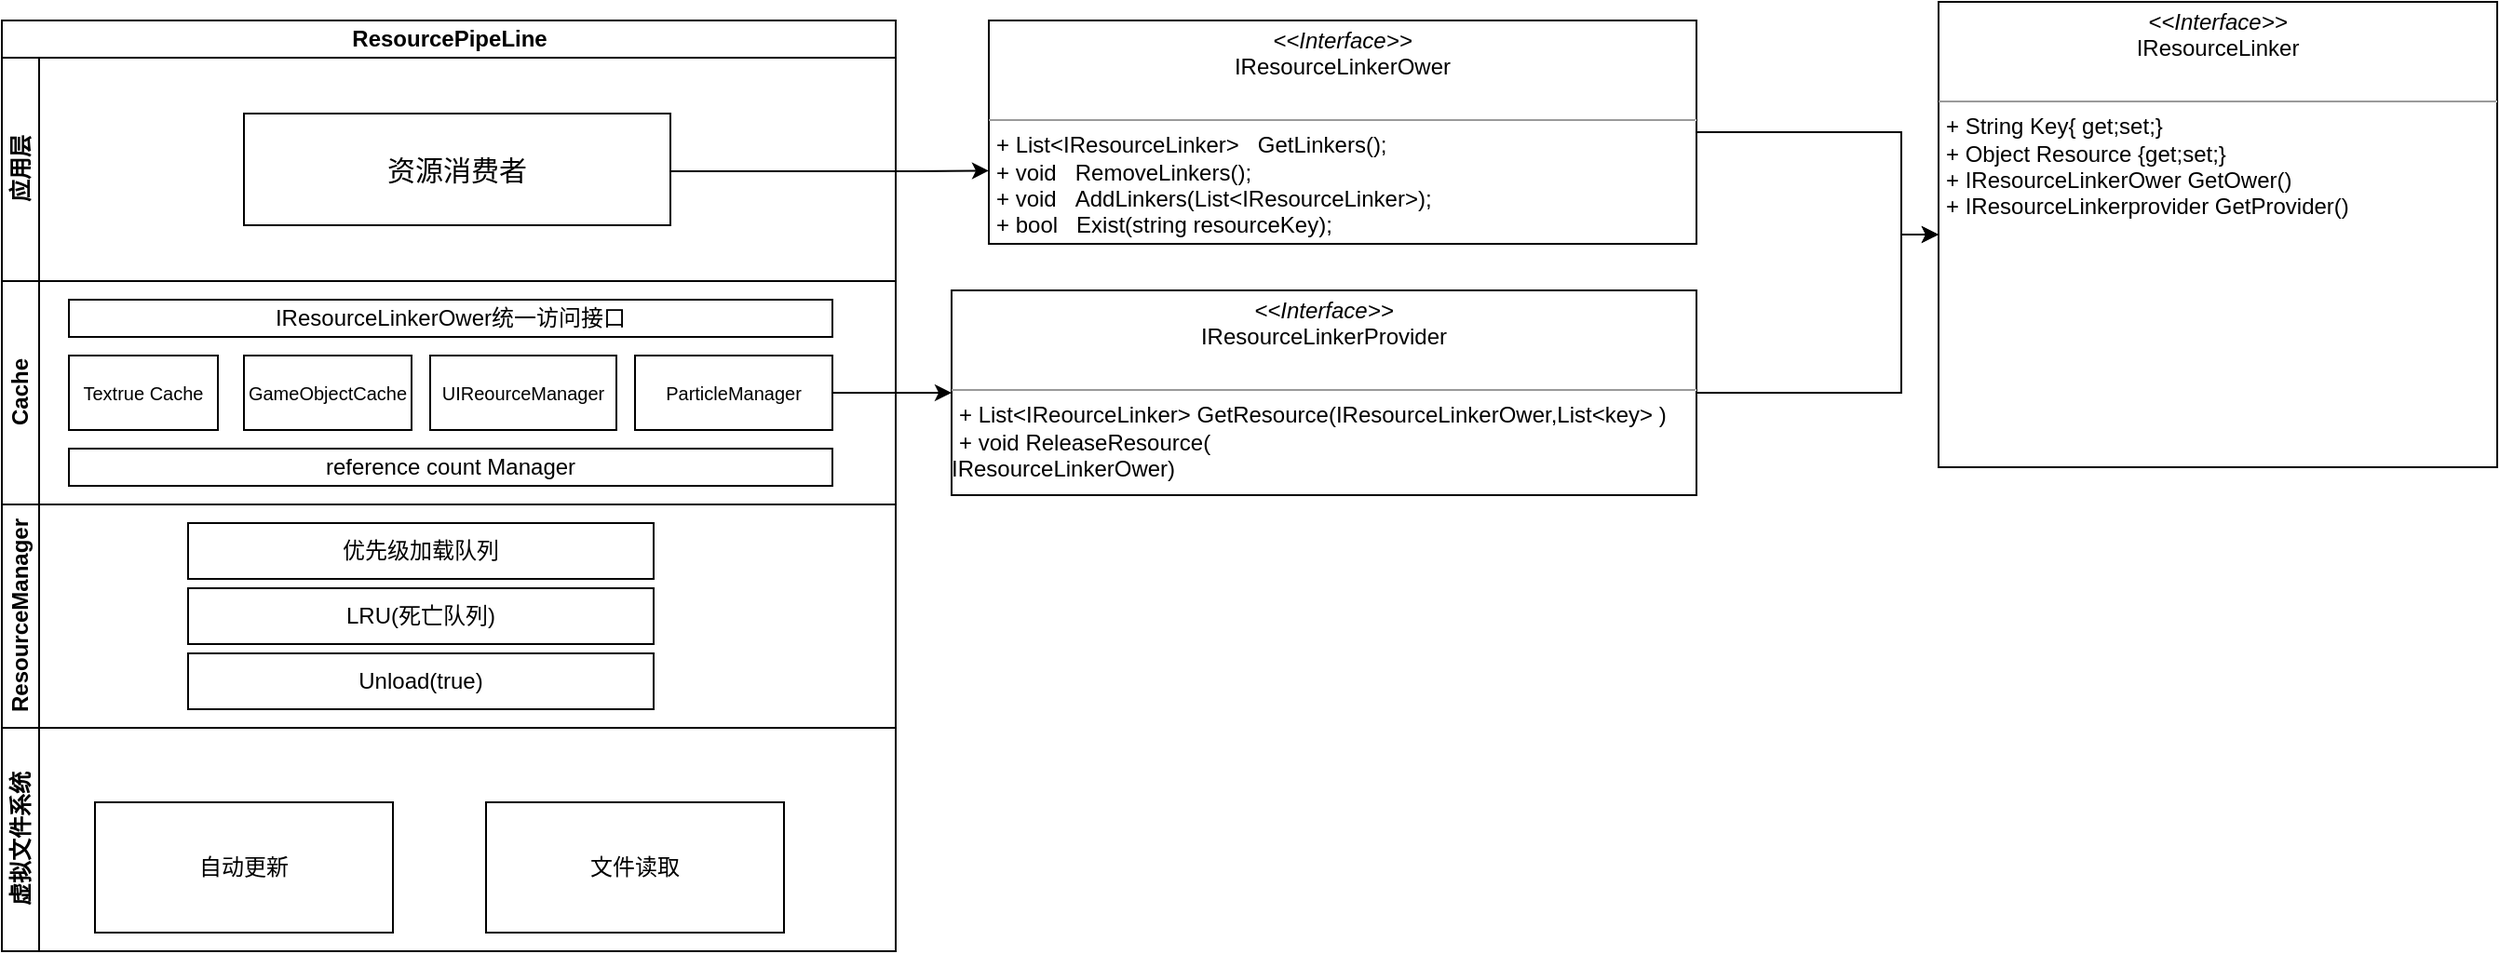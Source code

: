 <mxfile version="13.1.3">
    <diagram id="6hGFLwfOUW9BJ-s0fimq" name="Page-1">
        <mxGraphModel dx="1369" dy="1845" grid="1" gridSize="10" guides="1" tooltips="1" connect="1" arrows="1" fold="1" page="1" pageScale="1" pageWidth="827" pageHeight="1169" math="0" shadow="0">
            <root>
                <mxCell id="0"/>
                <mxCell id="1" parent="0"/>
                <mxCell id="9" value="you" style="swimlane;html=1;childLayout=stackLayout;resizeParent=1;resizeParentMax=0;horizontal=1;startSize=20;horizontalStack=0;" vertex="1" parent="1">
                    <mxGeometry x="160" y="-20" width="480" height="380" as="geometry"/>
                </mxCell>
                <mxCell id="10" value="Lane 1" style="swimlane;html=1;startSize=20;horizontal=0;" vertex="1" parent="9">
                    <mxGeometry y="20" width="480" height="120" as="geometry"/>
                </mxCell>
                <mxCell id="122" value="&lt;font style=&quot;font-size: 15px&quot;&gt;资源消费者&lt;/font&gt;" style="rounded=0;whiteSpace=wrap;html=1;fontSize=9;" vertex="1" parent="10">
                    <mxGeometry x="130" y="30" width="229" height="60" as="geometry"/>
                </mxCell>
                <mxCell id="11" value="Lane 2" style="swimlane;html=1;startSize=20;horizontal=0;" vertex="1" parent="9">
                    <mxGeometry y="140" width="480" height="120" as="geometry"/>
                </mxCell>
                <mxCell id="76" value="&lt;span&gt;IResourceLinkerOwer统一访问接口&lt;/span&gt;" style="rounded=0;whiteSpace=wrap;html=1;" vertex="1" parent="11">
                    <mxGeometry x="36" y="10" width="410" height="20" as="geometry"/>
                </mxCell>
                <mxCell id="79" value="&lt;font&gt;&lt;font style=&quot;font-size: 10px&quot;&gt;Textrue Cache&lt;/font&gt;&lt;br&gt;&lt;/font&gt;" style="rounded=0;whiteSpace=wrap;html=1;" vertex="1" parent="11">
                    <mxGeometry x="36" y="40" width="80" height="40" as="geometry"/>
                </mxCell>
                <mxCell id="57" value="&lt;font style=&quot;font-size: 10px&quot;&gt;UIReourceManager&lt;/font&gt;" style="rounded=0;whiteSpace=wrap;html=1;" vertex="1" parent="11">
                    <mxGeometry x="230" y="40" width="100" height="40" as="geometry"/>
                </mxCell>
                <mxCell id="28" value="&lt;font style=&quot;font-size: 10px&quot;&gt;GameObjectCache&lt;/font&gt;" style="rounded=0;whiteSpace=wrap;html=1;" vertex="1" parent="11">
                    <mxGeometry x="130" y="40" width="90" height="40" as="geometry"/>
                </mxCell>
                <mxCell id="58" value="&lt;font style=&quot;font-size: 10px&quot;&gt;ParticleManager&lt;/font&gt;" style="rounded=0;whiteSpace=wrap;html=1;" vertex="1" parent="11">
                    <mxGeometry x="340" y="40" width="106" height="40" as="geometry"/>
                </mxCell>
                <mxCell id="32" value="reference count Manager" style="rounded=0;whiteSpace=wrap;html=1;" vertex="1" parent="11">
                    <mxGeometry x="36" y="90" width="410" height="20" as="geometry"/>
                </mxCell>
                <mxCell id="12" value="Lane 3" style="swimlane;html=1;startSize=20;horizontal=0;" vertex="1" parent="9">
                    <mxGeometry y="260" width="480" height="120" as="geometry"/>
                </mxCell>
                <mxCell id="48" value="优先级加载队列" style="rounded=0;whiteSpace=wrap;html=1;" vertex="1" parent="12">
                    <mxGeometry x="100" y="10" width="250" height="30" as="geometry"/>
                </mxCell>
                <mxCell id="44" value="LRU(死亡队列)" style="rounded=0;whiteSpace=wrap;html=1;" vertex="1" parent="12">
                    <mxGeometry x="100" y="45" width="250" height="30" as="geometry"/>
                </mxCell>
                <mxCell id="24" value="Unload(true)" style="rounded=0;whiteSpace=wrap;html=1;" vertex="1" parent="12">
                    <mxGeometry x="100" y="80" width="250" height="30" as="geometry"/>
                </mxCell>
                <mxCell id="13" value="ResourcePipeLine" style="swimlane;html=1;childLayout=stackLayout;resizeParent=1;resizeParentMax=0;horizontal=1;startSize=20;horizontalStack=0;" vertex="1" parent="1">
                    <mxGeometry x="160" y="-20" width="480" height="380" as="geometry"/>
                </mxCell>
                <mxCell id="14" value="应用层" style="swimlane;html=1;startSize=20;horizontal=0;" vertex="1" parent="13">
                    <mxGeometry y="20" width="480" height="120" as="geometry"/>
                </mxCell>
                <mxCell id="15" value="Cache" style="swimlane;html=1;startSize=20;horizontal=0;" vertex="1" parent="13">
                    <mxGeometry y="140" width="480" height="120" as="geometry"/>
                </mxCell>
                <mxCell id="16" value="ResourceManager&lt;br&gt;" style="swimlane;html=1;startSize=20;horizontal=0;" vertex="1" parent="13">
                    <mxGeometry y="260" width="480" height="120" as="geometry"/>
                </mxCell>
                <mxCell id="17" value="虚拟文件系统&lt;br&gt;" style="swimlane;html=1;startSize=20;horizontal=0;" vertex="1" parent="1">
                    <mxGeometry x="160" y="360" width="480" height="120" as="geometry"/>
                </mxCell>
                <mxCell id="21" value="文件读取" style="rounded=0;whiteSpace=wrap;html=1;" vertex="1" parent="17">
                    <mxGeometry x="260" y="40" width="160" height="70" as="geometry"/>
                </mxCell>
                <mxCell id="22" value="自动更新" style="rounded=0;whiteSpace=wrap;html=1;" vertex="1" parent="17">
                    <mxGeometry x="50" y="40" width="160" height="70" as="geometry"/>
                </mxCell>
                <mxCell id="135" style="edgeStyle=orthogonalEdgeStyle;rounded=0;orthogonalLoop=1;jettySize=auto;html=1;exitX=1;exitY=0.5;exitDx=0;exitDy=0;entryX=0;entryY=0.5;entryDx=0;entryDy=0;fontSize=9;" edge="1" parent="1" source="111" target="115">
                    <mxGeometry relative="1" as="geometry">
                        <Array as="points">
                            <mxPoint x="1180" y="40"/>
                            <mxPoint x="1180" y="95"/>
                        </Array>
                    </mxGeometry>
                </mxCell>
                <mxCell id="111" value="&lt;p style=&quot;margin: 0px ; margin-top: 4px ; text-align: center&quot;&gt;&lt;i&gt;&amp;lt;&amp;lt;Interface&amp;gt;&amp;gt;&lt;/i&gt;&lt;br&gt;&lt;span&gt;IResourceLinkerOwer&lt;/span&gt;&lt;br&gt;&lt;/p&gt;&lt;p style=&quot;margin: 0px ; margin-left: 4px&quot;&gt;&lt;br&gt;&lt;/p&gt;&lt;hr size=&quot;1&quot;&gt;&lt;p style=&quot;margin: 0px ; margin-left: 4px&quot;&gt;+ List&amp;lt;&lt;span style=&quot;text-align: center&quot;&gt;IResourceLinker&lt;/span&gt;&amp;gt;&amp;nbsp; &amp;nbsp;GetLinkers();&lt;br&gt;&lt;/p&gt;&lt;p style=&quot;margin: 0px ; margin-left: 4px&quot;&gt;+ void&amp;nbsp; &amp;nbsp;RemoveLinkers();&lt;/p&gt;&lt;p style=&quot;margin: 0px ; margin-left: 4px&quot;&gt;+ void&amp;nbsp; &amp;nbsp;AddLinkers(List&amp;lt;IResourceLinker&amp;gt;);&lt;br&gt;&lt;/p&gt;&lt;p style=&quot;margin: 0px ; margin-left: 4px&quot;&gt;+ bool&amp;nbsp; &amp;nbsp;Exist(string resourceKey);&lt;/p&gt;" style="verticalAlign=top;align=left;overflow=fill;fontSize=12;fontFamily=Helvetica;html=1;" vertex="1" parent="1">
                    <mxGeometry x="690" y="-20" width="380" height="120" as="geometry"/>
                </mxCell>
                <mxCell id="115" value="&lt;p style=&quot;margin: 0px ; margin-top: 4px ; text-align: center&quot;&gt;&lt;i&gt;&amp;lt;&amp;lt;Interface&amp;gt;&amp;gt;&lt;/i&gt;&lt;br&gt;IResourceLinker&lt;/p&gt;&lt;p style=&quot;margin: 0px ; margin-left: 4px&quot;&gt;&lt;br&gt;&lt;/p&gt;&lt;hr size=&quot;1&quot;&gt;&lt;p style=&quot;margin: 0px ; margin-left: 4px&quot;&gt;+ String Key{ get;set;}&lt;/p&gt;&lt;p style=&quot;margin: 0px ; margin-left: 4px&quot;&gt;+ Object Resource {get;set;}&lt;/p&gt;&lt;p style=&quot;margin: 0px ; margin-left: 4px&quot;&gt;+&amp;nbsp;&lt;span style=&quot;text-align: center&quot;&gt;IResourceLinkerOwer GetOwer()&lt;/span&gt;&lt;/p&gt;&lt;p style=&quot;margin: 0px 0px 0px 4px&quot;&gt;+&amp;nbsp;&lt;span style=&quot;text-align: center&quot;&gt;IResourceLinkerprovider GetProvider()&lt;/span&gt;&lt;/p&gt;&lt;div&gt;&lt;span style=&quot;text-align: center&quot;&gt;&lt;br&gt;&lt;/span&gt;&lt;/div&gt;" style="verticalAlign=top;align=left;overflow=fill;fontSize=12;fontFamily=Helvetica;html=1;" vertex="1" parent="1">
                    <mxGeometry x="1200" y="-30" width="300" height="250" as="geometry"/>
                </mxCell>
                <mxCell id="137" style="edgeStyle=orthogonalEdgeStyle;rounded=0;orthogonalLoop=1;jettySize=auto;html=1;exitX=1;exitY=0.5;exitDx=0;exitDy=0;entryX=0;entryY=0.5;entryDx=0;entryDy=0;fontSize=9;" edge="1" parent="1" source="118" target="115">
                    <mxGeometry relative="1" as="geometry">
                        <Array as="points">
                            <mxPoint x="1180" y="180"/>
                            <mxPoint x="1180" y="95"/>
                        </Array>
                    </mxGeometry>
                </mxCell>
                <mxCell id="118" value="&lt;p style=&quot;margin: 0px ; margin-top: 4px ; text-align: center&quot;&gt;&lt;i&gt;&amp;lt;&amp;lt;Interface&amp;gt;&amp;gt;&lt;/i&gt;&lt;br&gt;IResourceLinkerProvider&lt;br&gt;&lt;/p&gt;&lt;p style=&quot;margin: 0px ; margin-left: 4px&quot;&gt;&lt;br&gt;&lt;/p&gt;&lt;hr size=&quot;1&quot;&gt;&lt;p style=&quot;margin: 0px ; margin-left: 4px&quot;&gt;+ List&amp;lt;IReourceLinker&amp;gt; GetResource(&lt;span style=&quot;text-align: center&quot;&gt;IResourceLinkerOwer,&lt;/span&gt;&lt;span&gt;List&amp;lt;key&amp;gt; )&lt;/span&gt;&lt;/p&gt;&lt;p style=&quot;margin: 0px ; margin-left: 4px&quot;&gt;+ void ReleaseResource(&lt;/p&gt;&lt;span style=&quot;text-align: center&quot;&gt;IResourceLinkerOwer&lt;/span&gt;&lt;span&gt;)&lt;/span&gt;&lt;span style=&quot;text-align: center&quot;&gt;&lt;br&gt;&lt;/span&gt;" style="verticalAlign=top;align=left;overflow=fill;fontSize=12;fontFamily=Helvetica;html=1;" vertex="1" parent="1">
                    <mxGeometry x="670" y="125" width="400" height="110" as="geometry"/>
                </mxCell>
                <mxCell id="120" style="edgeStyle=orthogonalEdgeStyle;rounded=0;orthogonalLoop=1;jettySize=auto;html=1;exitX=1;exitY=0.5;exitDx=0;exitDy=0;fontSize=9;" edge="1" parent="1" source="58" target="118">
                    <mxGeometry relative="1" as="geometry"/>
                </mxCell>
                <mxCell id="129" style="edgeStyle=orthogonalEdgeStyle;rounded=0;orthogonalLoop=1;jettySize=auto;html=1;exitX=1;exitY=0.5;exitDx=0;exitDy=0;fontSize=9;" edge="1" parent="1" source="122">
                    <mxGeometry relative="1" as="geometry">
                        <mxPoint x="690.0" y="60.714" as="targetPoint"/>
                        <Array as="points">
                            <mxPoint x="650" y="61"/>
                            <mxPoint x="650" y="61"/>
                        </Array>
                    </mxGeometry>
                </mxCell>
            </root>
        </mxGraphModel>
    </diagram>
</mxfile>